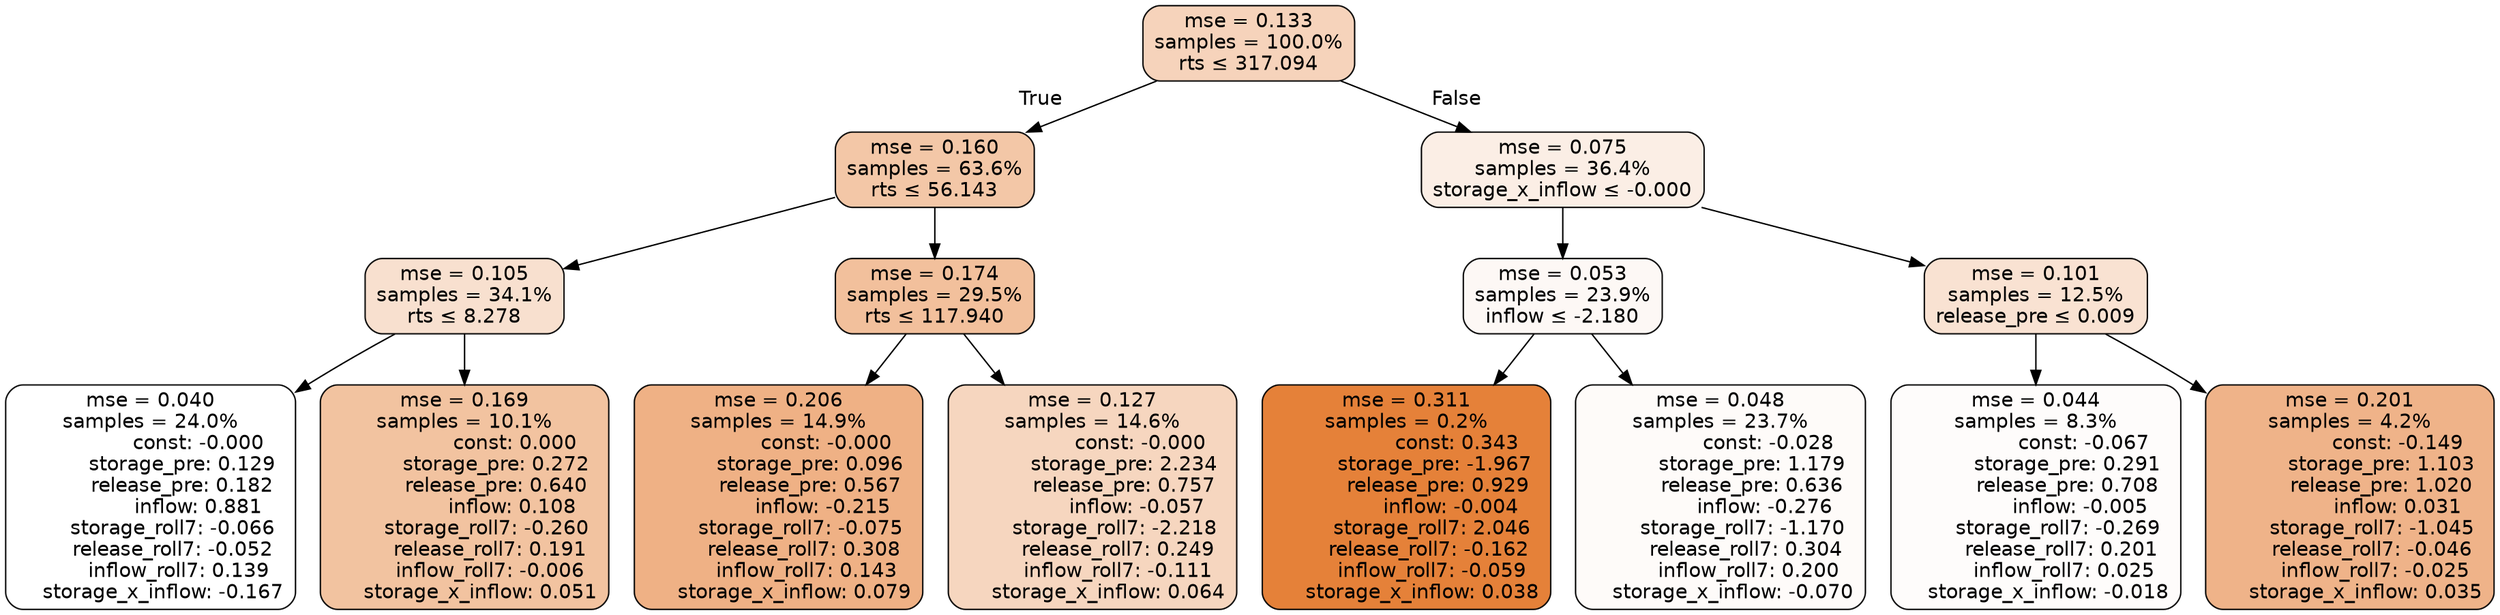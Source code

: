 digraph tree {
bgcolor="transparent"
node [shape=rectangle, style="filled, rounded", color="black", fontname=helvetica] ;
edge [fontname=helvetica] ;
	"0" [label="mse = 0.133
samples = 100.0%
rts &le; 317.094", fillcolor="#f6d3bb"]
	"1" [label="mse = 0.160
samples = 63.6%
rts &le; 56.143", fillcolor="#f3c7a7"]
	"2" [label="mse = 0.105
samples = 34.1%
rts &le; 8.278", fillcolor="#f8e0cf"]
	"3" [label="mse = 0.040
samples = 24.0%
               const: -0.000
          storage_pre: 0.129
          release_pre: 0.182
               inflow: 0.881
       storage_roll7: -0.066
       release_roll7: -0.052
         inflow_roll7: 0.139
    storage_x_inflow: -0.167", fillcolor="#ffffff"]
	"4" [label="mse = 0.169
samples = 10.1%
                const: 0.000
          storage_pre: 0.272
          release_pre: 0.640
               inflow: 0.108
       storage_roll7: -0.260
        release_roll7: 0.191
        inflow_roll7: -0.006
     storage_x_inflow: 0.051", fillcolor="#f2c3a0"]
	"5" [label="mse = 0.174
samples = 29.5%
rts &le; 117.940", fillcolor="#f2c09c"]
	"6" [label="mse = 0.206
samples = 14.9%
               const: -0.000
          storage_pre: 0.096
          release_pre: 0.567
              inflow: -0.215
       storage_roll7: -0.075
        release_roll7: 0.308
         inflow_roll7: 0.143
     storage_x_inflow: 0.079", fillcolor="#efb185"]
	"7" [label="mse = 0.127
samples = 14.6%
               const: -0.000
          storage_pre: 2.234
          release_pre: 0.757
              inflow: -0.057
       storage_roll7: -2.218
        release_roll7: 0.249
        inflow_roll7: -0.111
     storage_x_inflow: 0.064", fillcolor="#f6d6bf"]
	"8" [label="mse = 0.075
samples = 36.4%
storage_x_inflow &le; -0.000", fillcolor="#fbeee5"]
	"9" [label="mse = 0.053
samples = 23.9%
inflow &le; -2.180", fillcolor="#fdf8f5"]
	"10" [label="mse = 0.311
samples = 0.2%
                const: 0.343
         storage_pre: -1.967
          release_pre: 0.929
              inflow: -0.004
        storage_roll7: 2.046
       release_roll7: -0.162
        inflow_roll7: -0.059
     storage_x_inflow: 0.038", fillcolor="#e58139"]
	"11" [label="mse = 0.048
samples = 23.7%
               const: -0.028
          storage_pre: 1.179
          release_pre: 0.636
              inflow: -0.276
       storage_roll7: -1.170
        release_roll7: 0.304
         inflow_roll7: 0.200
    storage_x_inflow: -0.070", fillcolor="#fefbf9"]
	"12" [label="mse = 0.101
samples = 12.5%
release_pre &le; 0.009", fillcolor="#f9e2d2"]
	"13" [label="mse = 0.044
samples = 8.3%
               const: -0.067
          storage_pre: 0.291
          release_pre: 0.708
              inflow: -0.005
       storage_roll7: -0.269
        release_roll7: 0.201
         inflow_roll7: 0.025
    storage_x_inflow: -0.018", fillcolor="#fefcfb"]
	"14" [label="mse = 0.201
samples = 4.2%
               const: -0.149
          storage_pre: 1.103
          release_pre: 1.020
               inflow: 0.031
       storage_roll7: -1.045
       release_roll7: -0.046
        inflow_roll7: -0.025
     storage_x_inflow: 0.035", fillcolor="#efb389"]

	"0" -> "1" [labeldistance=2.5, labelangle=45, headlabel="True"]
	"1" -> "2"
	"2" -> "3"
	"2" -> "4"
	"1" -> "5"
	"5" -> "6"
	"5" -> "7"
	"0" -> "8" [labeldistance=2.5, labelangle=-45, headlabel="False"]
	"8" -> "9"
	"9" -> "10"
	"9" -> "11"
	"8" -> "12"
	"12" -> "13"
	"12" -> "14"
}